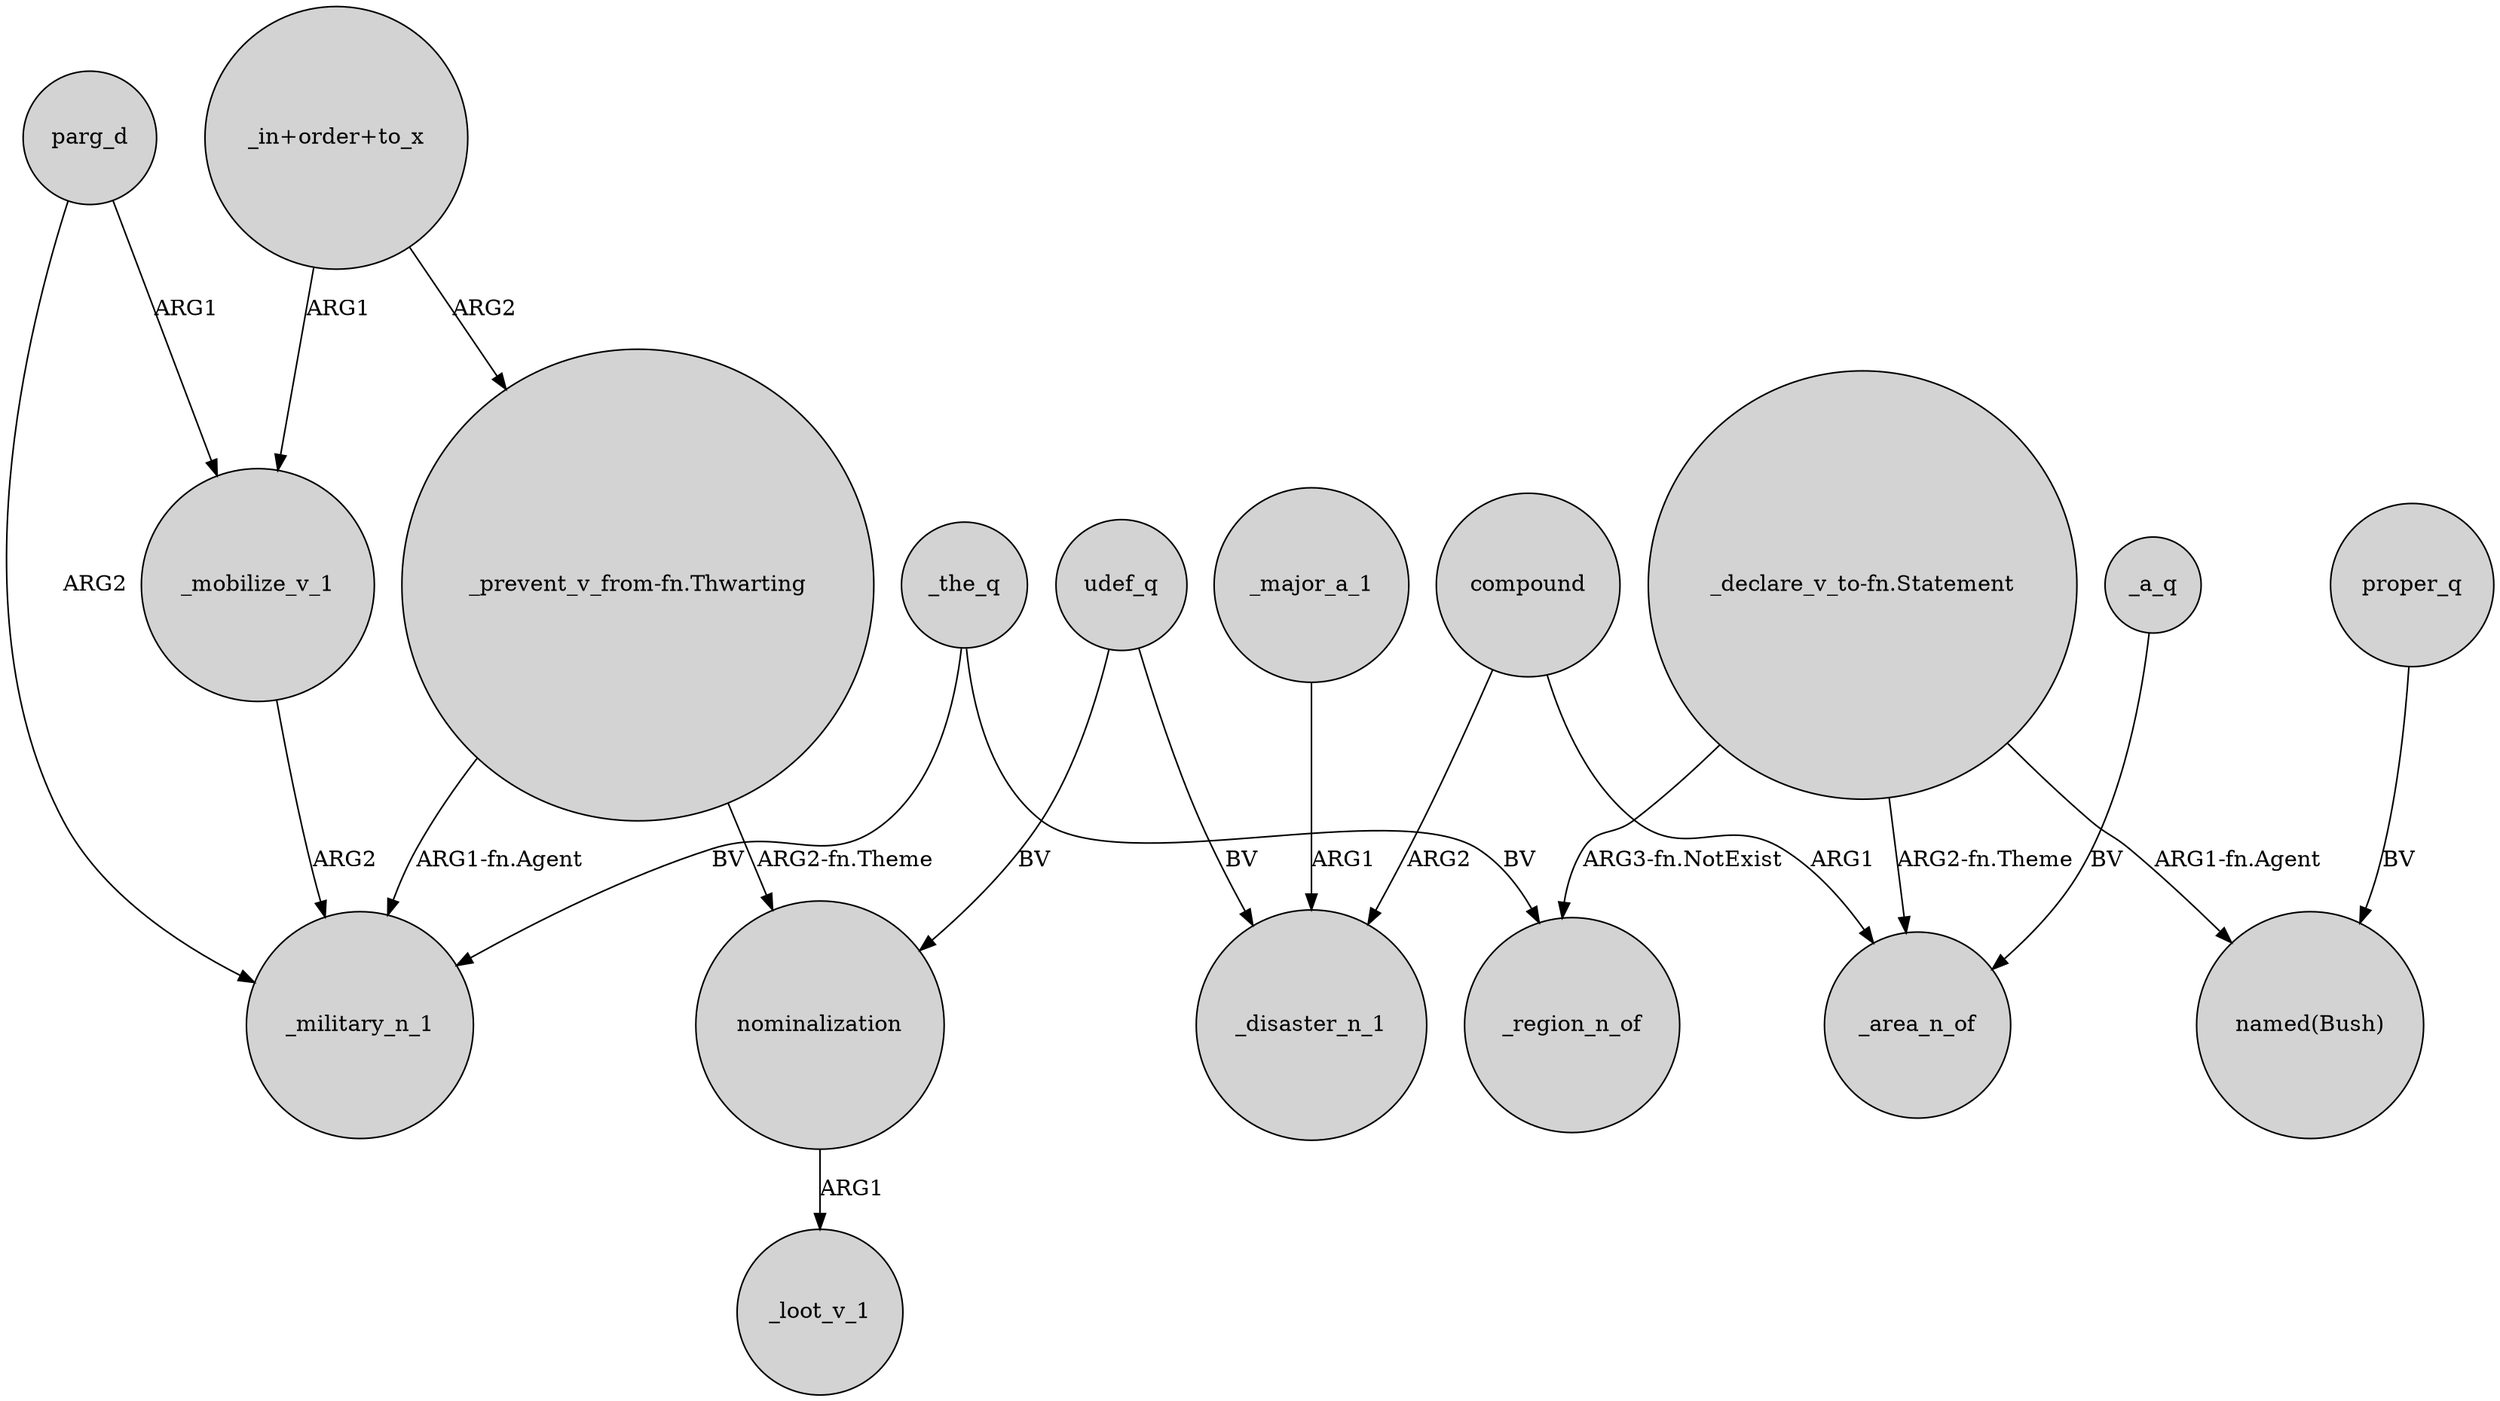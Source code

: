 digraph {
	node [shape=circle style=filled]
	"_declare_v_to-fn.Statement" -> _region_n_of [label="ARG3-fn.NotExist"]
	udef_q -> _disaster_n_1 [label=BV]
	"_in+order+to_x" -> _mobilize_v_1 [label=ARG1]
	_a_q -> _area_n_of [label=BV]
	_mobilize_v_1 -> _military_n_1 [label=ARG2]
	"_prevent_v_from-fn.Thwarting" -> nominalization [label="ARG2-fn.Theme"]
	compound -> _disaster_n_1 [label=ARG2]
	parg_d -> _military_n_1 [label=ARG2]
	nominalization -> _loot_v_1 [label=ARG1]
	proper_q -> "named(Bush)" [label=BV]
	udef_q -> nominalization [label=BV]
	"_declare_v_to-fn.Statement" -> "named(Bush)" [label="ARG1-fn.Agent"]
	_major_a_1 -> _disaster_n_1 [label=ARG1]
	"_in+order+to_x" -> "_prevent_v_from-fn.Thwarting" [label=ARG2]
	"_declare_v_to-fn.Statement" -> _area_n_of [label="ARG2-fn.Theme"]
	parg_d -> _mobilize_v_1 [label=ARG1]
	compound -> _area_n_of [label=ARG1]
	"_prevent_v_from-fn.Thwarting" -> _military_n_1 [label="ARG1-fn.Agent"]
	_the_q -> _military_n_1 [label=BV]
	_the_q -> _region_n_of [label=BV]
}
